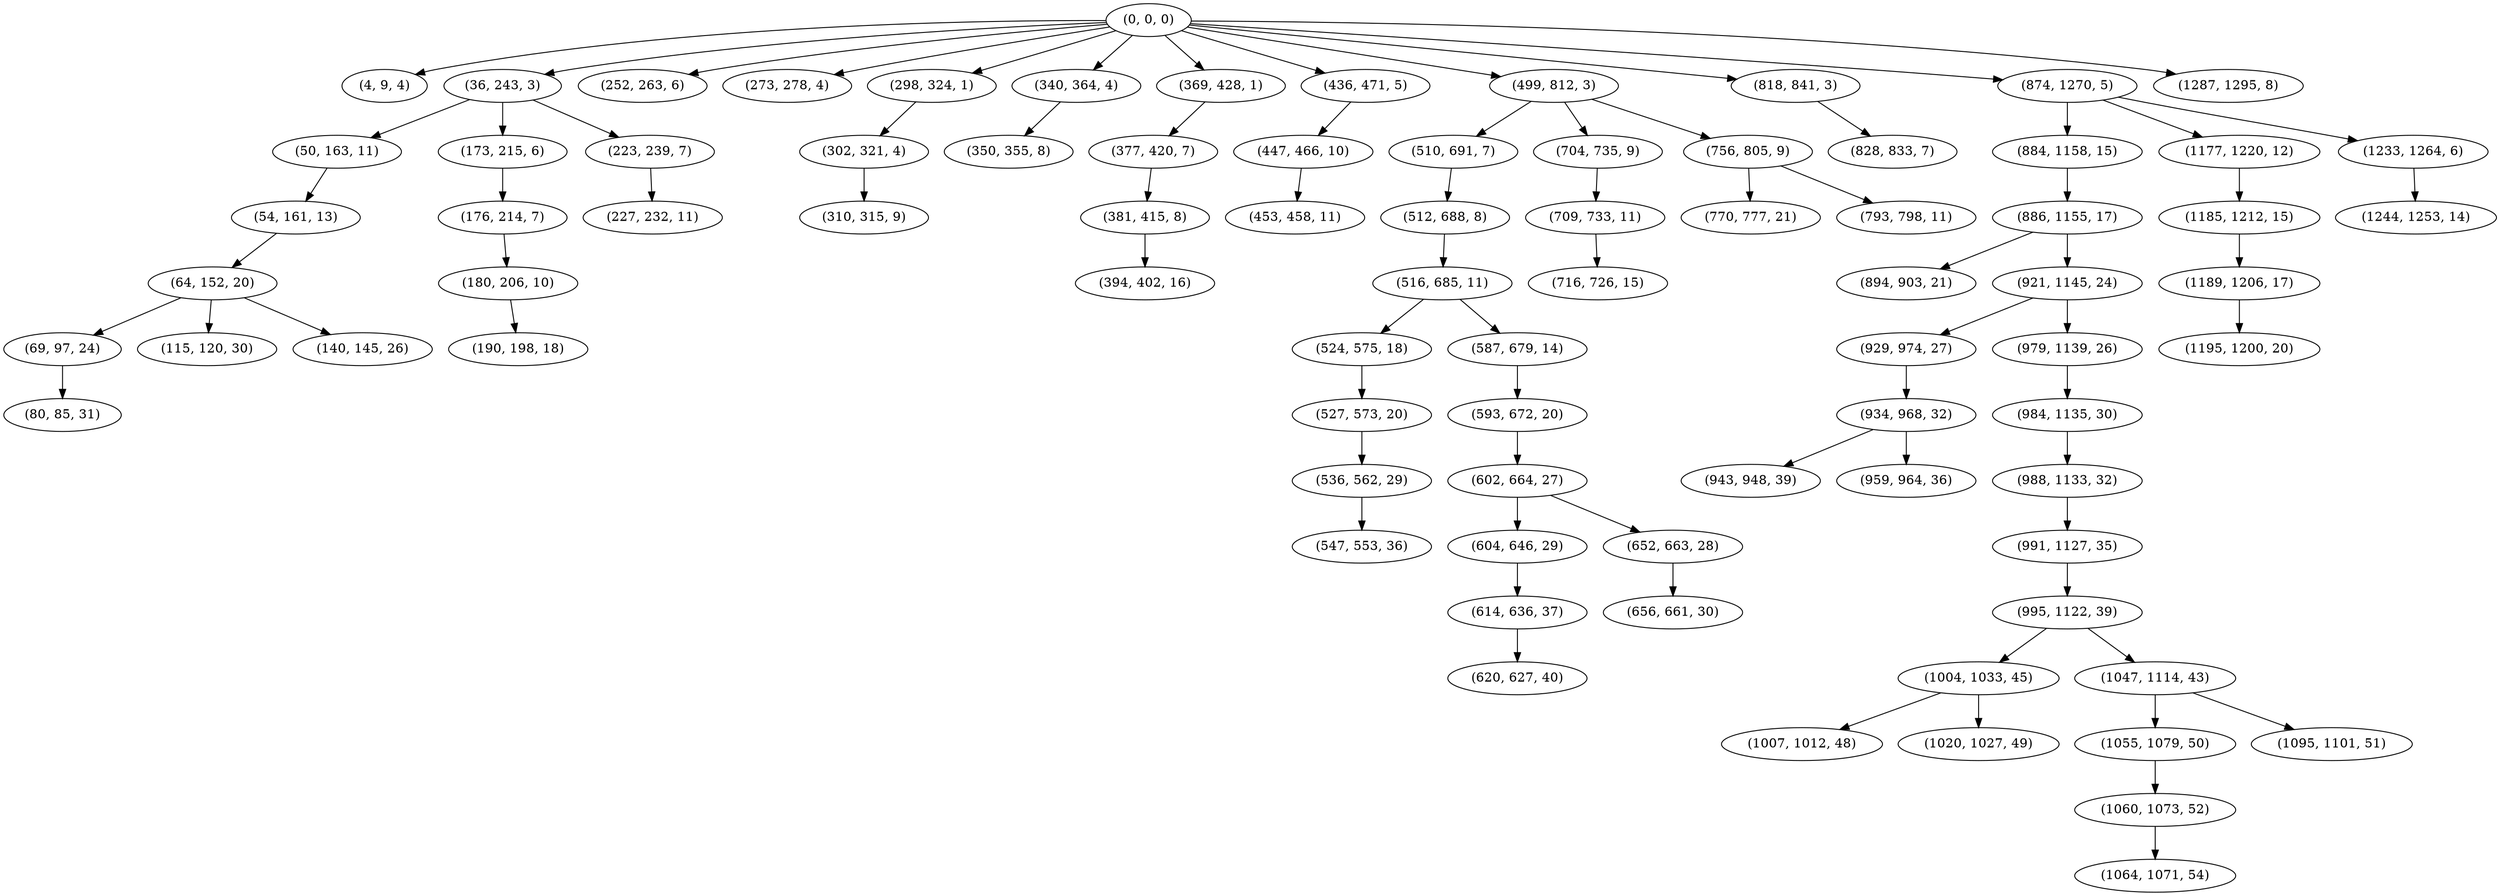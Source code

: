 digraph tree {
    "(0, 0, 0)";
    "(4, 9, 4)";
    "(36, 243, 3)";
    "(50, 163, 11)";
    "(54, 161, 13)";
    "(64, 152, 20)";
    "(69, 97, 24)";
    "(80, 85, 31)";
    "(115, 120, 30)";
    "(140, 145, 26)";
    "(173, 215, 6)";
    "(176, 214, 7)";
    "(180, 206, 10)";
    "(190, 198, 18)";
    "(223, 239, 7)";
    "(227, 232, 11)";
    "(252, 263, 6)";
    "(273, 278, 4)";
    "(298, 324, 1)";
    "(302, 321, 4)";
    "(310, 315, 9)";
    "(340, 364, 4)";
    "(350, 355, 8)";
    "(369, 428, 1)";
    "(377, 420, 7)";
    "(381, 415, 8)";
    "(394, 402, 16)";
    "(436, 471, 5)";
    "(447, 466, 10)";
    "(453, 458, 11)";
    "(499, 812, 3)";
    "(510, 691, 7)";
    "(512, 688, 8)";
    "(516, 685, 11)";
    "(524, 575, 18)";
    "(527, 573, 20)";
    "(536, 562, 29)";
    "(547, 553, 36)";
    "(587, 679, 14)";
    "(593, 672, 20)";
    "(602, 664, 27)";
    "(604, 646, 29)";
    "(614, 636, 37)";
    "(620, 627, 40)";
    "(652, 663, 28)";
    "(656, 661, 30)";
    "(704, 735, 9)";
    "(709, 733, 11)";
    "(716, 726, 15)";
    "(756, 805, 9)";
    "(770, 777, 21)";
    "(793, 798, 11)";
    "(818, 841, 3)";
    "(828, 833, 7)";
    "(874, 1270, 5)";
    "(884, 1158, 15)";
    "(886, 1155, 17)";
    "(894, 903, 21)";
    "(921, 1145, 24)";
    "(929, 974, 27)";
    "(934, 968, 32)";
    "(943, 948, 39)";
    "(959, 964, 36)";
    "(979, 1139, 26)";
    "(984, 1135, 30)";
    "(988, 1133, 32)";
    "(991, 1127, 35)";
    "(995, 1122, 39)";
    "(1004, 1033, 45)";
    "(1007, 1012, 48)";
    "(1020, 1027, 49)";
    "(1047, 1114, 43)";
    "(1055, 1079, 50)";
    "(1060, 1073, 52)";
    "(1064, 1071, 54)";
    "(1095, 1101, 51)";
    "(1177, 1220, 12)";
    "(1185, 1212, 15)";
    "(1189, 1206, 17)";
    "(1195, 1200, 20)";
    "(1233, 1264, 6)";
    "(1244, 1253, 14)";
    "(1287, 1295, 8)";
    "(0, 0, 0)" -> "(4, 9, 4)";
    "(0, 0, 0)" -> "(36, 243, 3)";
    "(0, 0, 0)" -> "(252, 263, 6)";
    "(0, 0, 0)" -> "(273, 278, 4)";
    "(0, 0, 0)" -> "(298, 324, 1)";
    "(0, 0, 0)" -> "(340, 364, 4)";
    "(0, 0, 0)" -> "(369, 428, 1)";
    "(0, 0, 0)" -> "(436, 471, 5)";
    "(0, 0, 0)" -> "(499, 812, 3)";
    "(0, 0, 0)" -> "(818, 841, 3)";
    "(0, 0, 0)" -> "(874, 1270, 5)";
    "(0, 0, 0)" -> "(1287, 1295, 8)";
    "(36, 243, 3)" -> "(50, 163, 11)";
    "(36, 243, 3)" -> "(173, 215, 6)";
    "(36, 243, 3)" -> "(223, 239, 7)";
    "(50, 163, 11)" -> "(54, 161, 13)";
    "(54, 161, 13)" -> "(64, 152, 20)";
    "(64, 152, 20)" -> "(69, 97, 24)";
    "(64, 152, 20)" -> "(115, 120, 30)";
    "(64, 152, 20)" -> "(140, 145, 26)";
    "(69, 97, 24)" -> "(80, 85, 31)";
    "(173, 215, 6)" -> "(176, 214, 7)";
    "(176, 214, 7)" -> "(180, 206, 10)";
    "(180, 206, 10)" -> "(190, 198, 18)";
    "(223, 239, 7)" -> "(227, 232, 11)";
    "(298, 324, 1)" -> "(302, 321, 4)";
    "(302, 321, 4)" -> "(310, 315, 9)";
    "(340, 364, 4)" -> "(350, 355, 8)";
    "(369, 428, 1)" -> "(377, 420, 7)";
    "(377, 420, 7)" -> "(381, 415, 8)";
    "(381, 415, 8)" -> "(394, 402, 16)";
    "(436, 471, 5)" -> "(447, 466, 10)";
    "(447, 466, 10)" -> "(453, 458, 11)";
    "(499, 812, 3)" -> "(510, 691, 7)";
    "(499, 812, 3)" -> "(704, 735, 9)";
    "(499, 812, 3)" -> "(756, 805, 9)";
    "(510, 691, 7)" -> "(512, 688, 8)";
    "(512, 688, 8)" -> "(516, 685, 11)";
    "(516, 685, 11)" -> "(524, 575, 18)";
    "(516, 685, 11)" -> "(587, 679, 14)";
    "(524, 575, 18)" -> "(527, 573, 20)";
    "(527, 573, 20)" -> "(536, 562, 29)";
    "(536, 562, 29)" -> "(547, 553, 36)";
    "(587, 679, 14)" -> "(593, 672, 20)";
    "(593, 672, 20)" -> "(602, 664, 27)";
    "(602, 664, 27)" -> "(604, 646, 29)";
    "(602, 664, 27)" -> "(652, 663, 28)";
    "(604, 646, 29)" -> "(614, 636, 37)";
    "(614, 636, 37)" -> "(620, 627, 40)";
    "(652, 663, 28)" -> "(656, 661, 30)";
    "(704, 735, 9)" -> "(709, 733, 11)";
    "(709, 733, 11)" -> "(716, 726, 15)";
    "(756, 805, 9)" -> "(770, 777, 21)";
    "(756, 805, 9)" -> "(793, 798, 11)";
    "(818, 841, 3)" -> "(828, 833, 7)";
    "(874, 1270, 5)" -> "(884, 1158, 15)";
    "(874, 1270, 5)" -> "(1177, 1220, 12)";
    "(874, 1270, 5)" -> "(1233, 1264, 6)";
    "(884, 1158, 15)" -> "(886, 1155, 17)";
    "(886, 1155, 17)" -> "(894, 903, 21)";
    "(886, 1155, 17)" -> "(921, 1145, 24)";
    "(921, 1145, 24)" -> "(929, 974, 27)";
    "(921, 1145, 24)" -> "(979, 1139, 26)";
    "(929, 974, 27)" -> "(934, 968, 32)";
    "(934, 968, 32)" -> "(943, 948, 39)";
    "(934, 968, 32)" -> "(959, 964, 36)";
    "(979, 1139, 26)" -> "(984, 1135, 30)";
    "(984, 1135, 30)" -> "(988, 1133, 32)";
    "(988, 1133, 32)" -> "(991, 1127, 35)";
    "(991, 1127, 35)" -> "(995, 1122, 39)";
    "(995, 1122, 39)" -> "(1004, 1033, 45)";
    "(995, 1122, 39)" -> "(1047, 1114, 43)";
    "(1004, 1033, 45)" -> "(1007, 1012, 48)";
    "(1004, 1033, 45)" -> "(1020, 1027, 49)";
    "(1047, 1114, 43)" -> "(1055, 1079, 50)";
    "(1047, 1114, 43)" -> "(1095, 1101, 51)";
    "(1055, 1079, 50)" -> "(1060, 1073, 52)";
    "(1060, 1073, 52)" -> "(1064, 1071, 54)";
    "(1177, 1220, 12)" -> "(1185, 1212, 15)";
    "(1185, 1212, 15)" -> "(1189, 1206, 17)";
    "(1189, 1206, 17)" -> "(1195, 1200, 20)";
    "(1233, 1264, 6)" -> "(1244, 1253, 14)";
}

